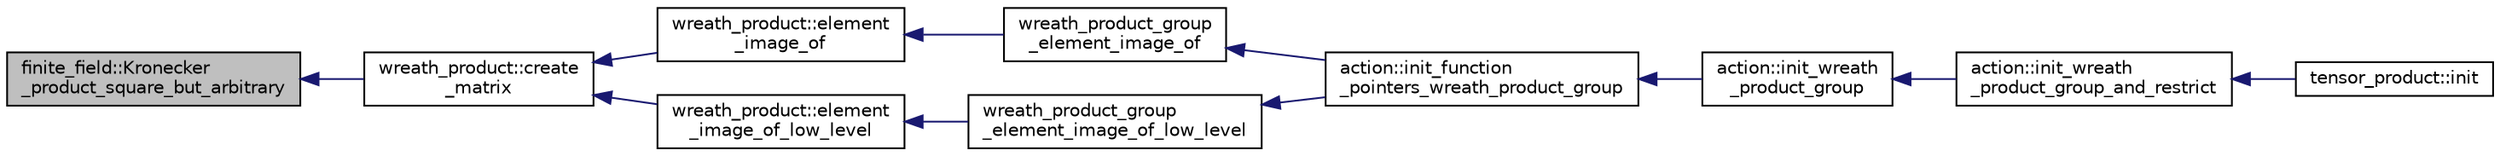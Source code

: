 digraph "finite_field::Kronecker_product_square_but_arbitrary"
{
  edge [fontname="Helvetica",fontsize="10",labelfontname="Helvetica",labelfontsize="10"];
  node [fontname="Helvetica",fontsize="10",shape=record];
  rankdir="LR";
  Node7826 [label="finite_field::Kronecker\l_product_square_but_arbitrary",height=0.2,width=0.4,color="black", fillcolor="grey75", style="filled", fontcolor="black"];
  Node7826 -> Node7827 [dir="back",color="midnightblue",fontsize="10",style="solid",fontname="Helvetica"];
  Node7827 [label="wreath_product::create\l_matrix",height=0.2,width=0.4,color="black", fillcolor="white", style="filled",URL="$d8/dfa/classwreath__product.html#ab3962a2740db55b02ec44b4295ea979d"];
  Node7827 -> Node7828 [dir="back",color="midnightblue",fontsize="10",style="solid",fontname="Helvetica"];
  Node7828 [label="wreath_product::element\l_image_of",height=0.2,width=0.4,color="black", fillcolor="white", style="filled",URL="$d8/dfa/classwreath__product.html#a37c391ae9bd70d3422ef44a919c1119d"];
  Node7828 -> Node7829 [dir="back",color="midnightblue",fontsize="10",style="solid",fontname="Helvetica"];
  Node7829 [label="wreath_product_group\l_element_image_of",height=0.2,width=0.4,color="black", fillcolor="white", style="filled",URL="$da/d12/interface__wreath__product_8_c.html#ab8e7cda0e3e86654f369d3a8667d639f"];
  Node7829 -> Node7830 [dir="back",color="midnightblue",fontsize="10",style="solid",fontname="Helvetica"];
  Node7830 [label="action::init_function\l_pointers_wreath_product_group",height=0.2,width=0.4,color="black", fillcolor="white", style="filled",URL="$d2/d86/classaction.html#a149d3bdc89556d74a4a20597f0cccdc0"];
  Node7830 -> Node7831 [dir="back",color="midnightblue",fontsize="10",style="solid",fontname="Helvetica"];
  Node7831 [label="action::init_wreath\l_product_group",height=0.2,width=0.4,color="black", fillcolor="white", style="filled",URL="$d2/d86/classaction.html#a29d8425b266eff98677406f084ee3f86"];
  Node7831 -> Node7832 [dir="back",color="midnightblue",fontsize="10",style="solid",fontname="Helvetica"];
  Node7832 [label="action::init_wreath\l_product_group_and_restrict",height=0.2,width=0.4,color="black", fillcolor="white", style="filled",URL="$d2/d86/classaction.html#a5ea78557093c987967e7b8162fabbf72"];
  Node7832 -> Node7833 [dir="back",color="midnightblue",fontsize="10",style="solid",fontname="Helvetica"];
  Node7833 [label="tensor_product::init",height=0.2,width=0.4,color="black", fillcolor="white", style="filled",URL="$dd/d3e/classtensor__product.html#a2a8ac905e80dd9bb7339c9506c3521d3"];
  Node7827 -> Node7834 [dir="back",color="midnightblue",fontsize="10",style="solid",fontname="Helvetica"];
  Node7834 [label="wreath_product::element\l_image_of_low_level",height=0.2,width=0.4,color="black", fillcolor="white", style="filled",URL="$d8/dfa/classwreath__product.html#a7fcb6fc9a7e3618daa9b2fdfa6170527"];
  Node7834 -> Node7835 [dir="back",color="midnightblue",fontsize="10",style="solid",fontname="Helvetica"];
  Node7835 [label="wreath_product_group\l_element_image_of_low_level",height=0.2,width=0.4,color="black", fillcolor="white", style="filled",URL="$da/d12/interface__wreath__product_8_c.html#a59bd3cf43190184647a028aa1413a8a3"];
  Node7835 -> Node7830 [dir="back",color="midnightblue",fontsize="10",style="solid",fontname="Helvetica"];
}
